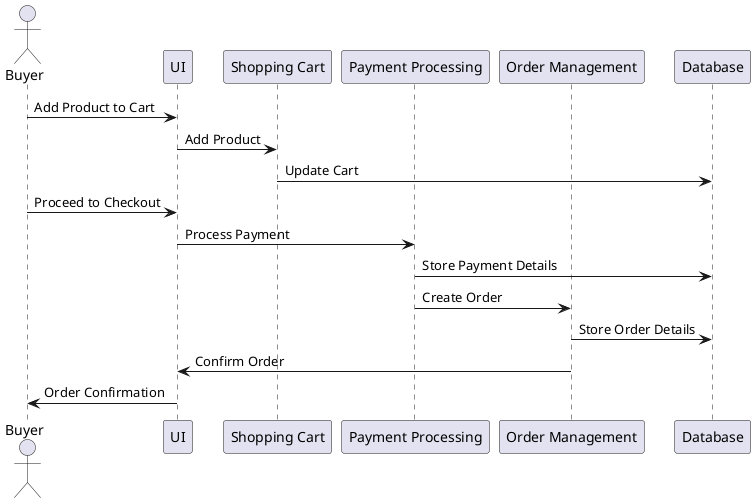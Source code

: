 @startuml
actor Buyer
participant "UI" as UI
participant "Shopping Cart" as Cart
participant "Payment Processing" as Payment
participant "Order Management" as OrderMgmt
participant "Database" as Database

Buyer -> UI: Add Product to Cart
UI -> Cart: Add Product
Cart -> Database: Update Cart
Buyer -> UI: Proceed to Checkout
UI -> Payment: Process Payment
Payment -> Database: Store Payment Details
Payment -> OrderMgmt: Create Order
OrderMgmt -> Database: Store Order Details
OrderMgmt -> UI: Confirm Order
UI -> Buyer: Order Confirmation
@enduml